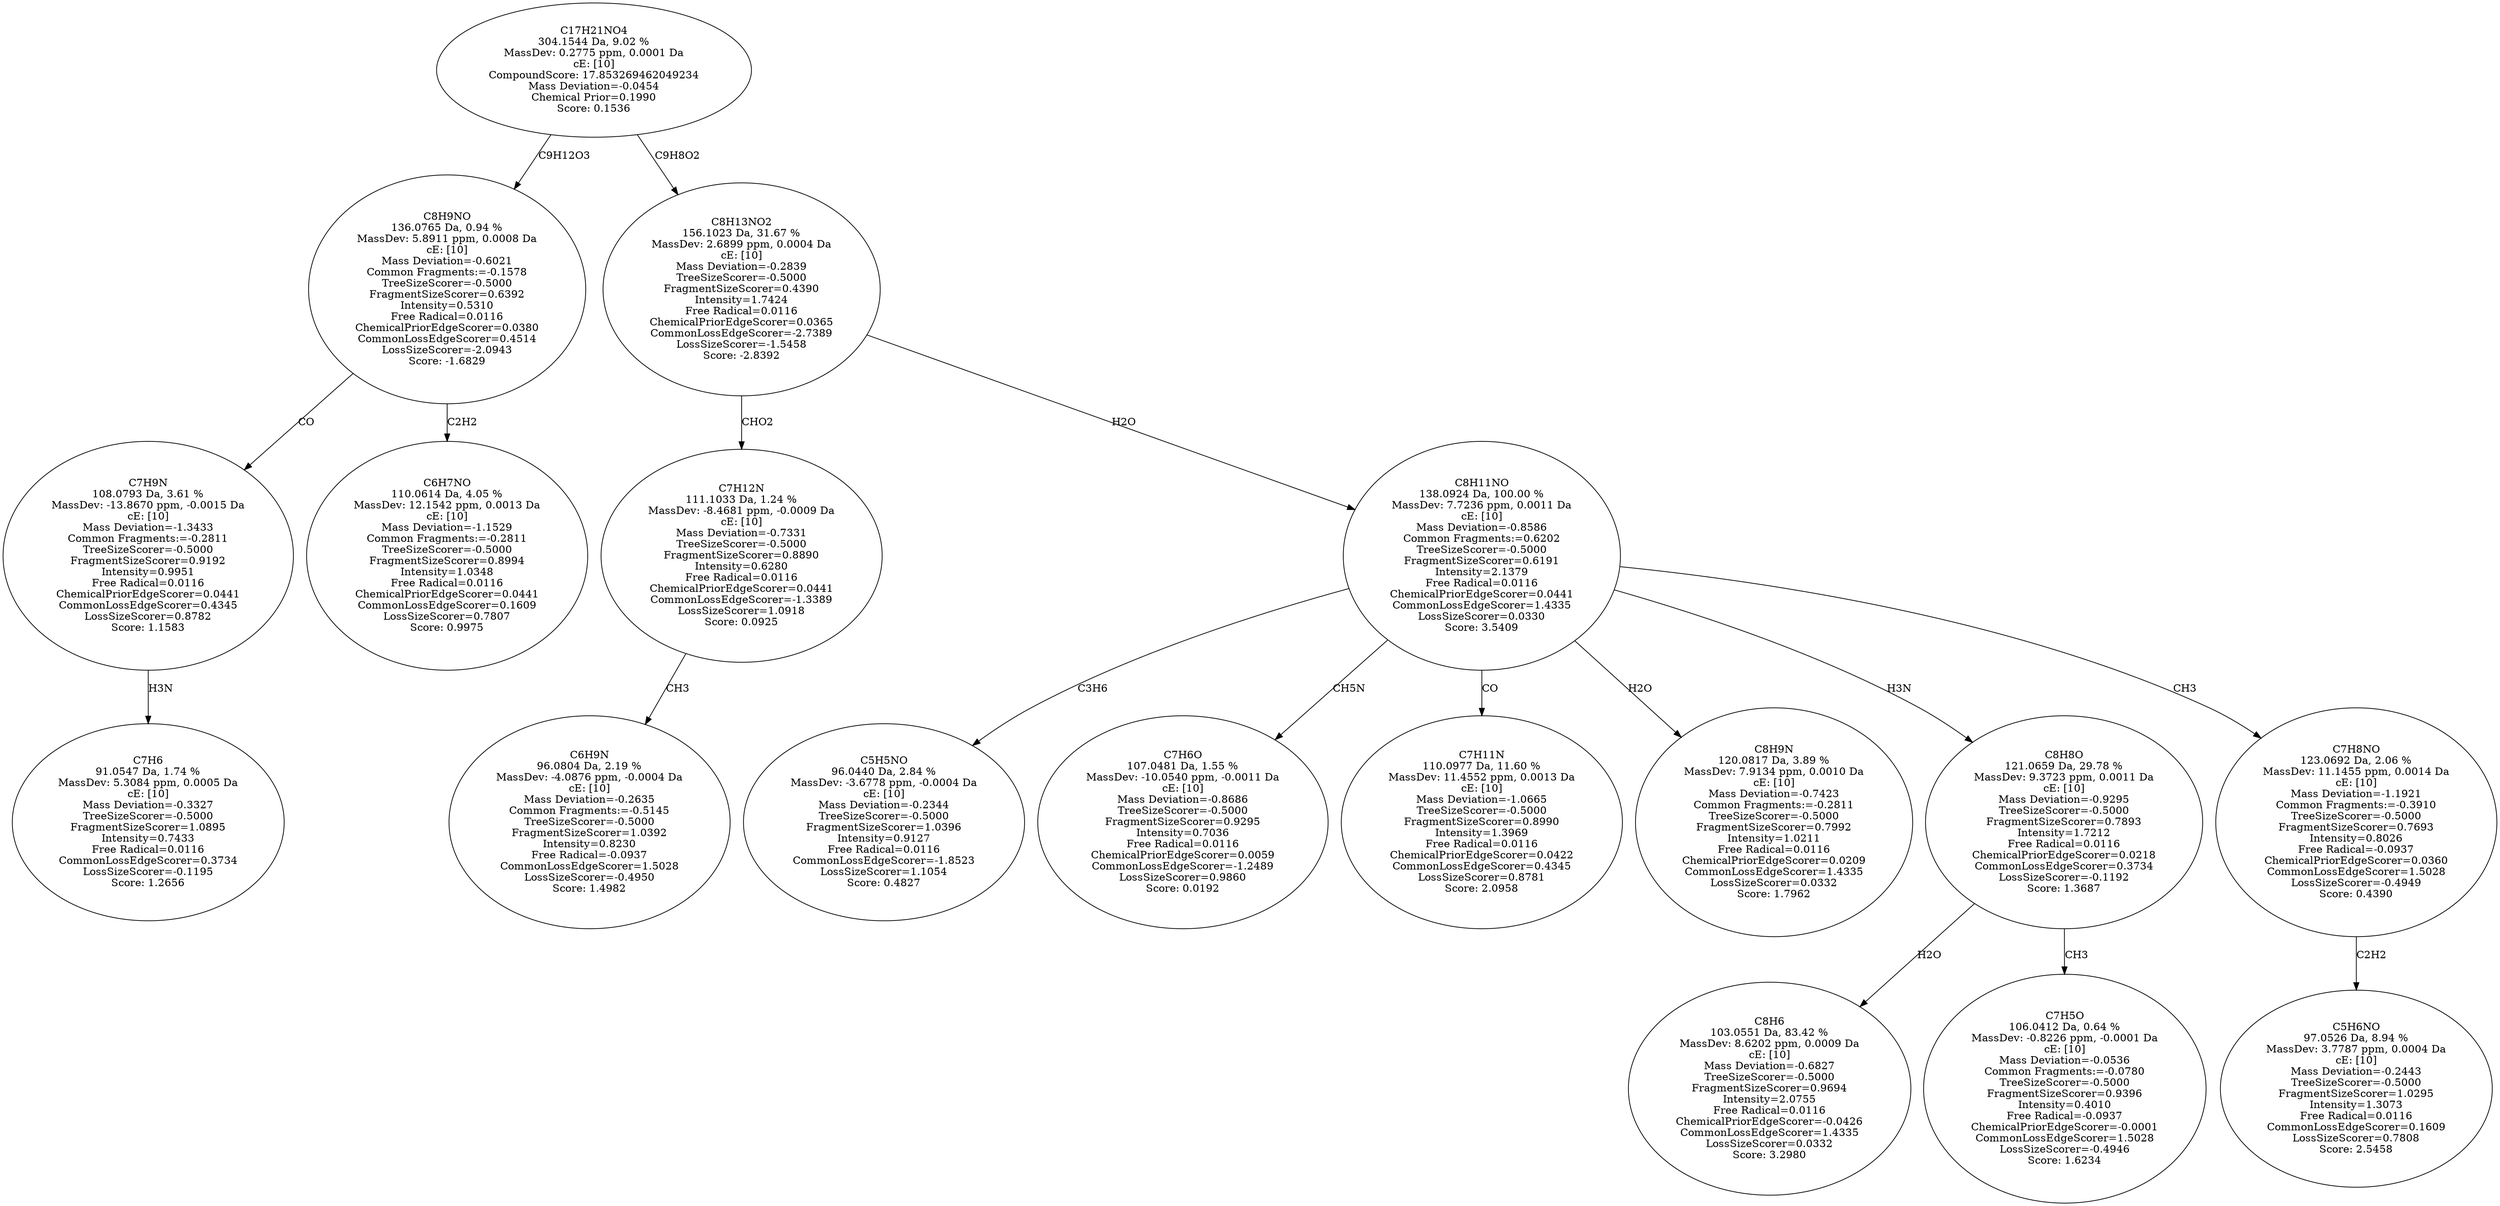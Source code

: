 strict digraph {
v1 [label="C7H6\n91.0547 Da, 1.74 %\nMassDev: 5.3084 ppm, 0.0005 Da\ncE: [10]\nMass Deviation=-0.3327\nTreeSizeScorer=-0.5000\nFragmentSizeScorer=1.0895\nIntensity=0.7433\nFree Radical=0.0116\nCommonLossEdgeScorer=0.3734\nLossSizeScorer=-0.1195\nScore: 1.2656"];
v2 [label="C7H9N\n108.0793 Da, 3.61 %\nMassDev: -13.8670 ppm, -0.0015 Da\ncE: [10]\nMass Deviation=-1.3433\nCommon Fragments:=-0.2811\nTreeSizeScorer=-0.5000\nFragmentSizeScorer=0.9192\nIntensity=0.9951\nFree Radical=0.0116\nChemicalPriorEdgeScorer=0.0441\nCommonLossEdgeScorer=0.4345\nLossSizeScorer=0.8782\nScore: 1.1583"];
v3 [label="C6H7NO\n110.0614 Da, 4.05 %\nMassDev: 12.1542 ppm, 0.0013 Da\ncE: [10]\nMass Deviation=-1.1529\nCommon Fragments:=-0.2811\nTreeSizeScorer=-0.5000\nFragmentSizeScorer=0.8994\nIntensity=1.0348\nFree Radical=0.0116\nChemicalPriorEdgeScorer=0.0441\nCommonLossEdgeScorer=0.1609\nLossSizeScorer=0.7807\nScore: 0.9975"];
v4 [label="C8H9NO\n136.0765 Da, 0.94 %\nMassDev: 5.8911 ppm, 0.0008 Da\ncE: [10]\nMass Deviation=-0.6021\nCommon Fragments:=-0.1578\nTreeSizeScorer=-0.5000\nFragmentSizeScorer=0.6392\nIntensity=0.5310\nFree Radical=0.0116\nChemicalPriorEdgeScorer=0.0380\nCommonLossEdgeScorer=0.4514\nLossSizeScorer=-2.0943\nScore: -1.6829"];
v5 [label="C6H9N\n96.0804 Da, 2.19 %\nMassDev: -4.0876 ppm, -0.0004 Da\ncE: [10]\nMass Deviation=-0.2635\nCommon Fragments:=-0.5145\nTreeSizeScorer=-0.5000\nFragmentSizeScorer=1.0392\nIntensity=0.8230\nFree Radical=-0.0937\nCommonLossEdgeScorer=1.5028\nLossSizeScorer=-0.4950\nScore: 1.4982"];
v6 [label="C7H12N\n111.1033 Da, 1.24 %\nMassDev: -8.4681 ppm, -0.0009 Da\ncE: [10]\nMass Deviation=-0.7331\nTreeSizeScorer=-0.5000\nFragmentSizeScorer=0.8890\nIntensity=0.6280\nFree Radical=0.0116\nChemicalPriorEdgeScorer=0.0441\nCommonLossEdgeScorer=-1.3389\nLossSizeScorer=1.0918\nScore: 0.0925"];
v7 [label="C5H5NO\n96.0440 Da, 2.84 %\nMassDev: -3.6778 ppm, -0.0004 Da\ncE: [10]\nMass Deviation=-0.2344\nTreeSizeScorer=-0.5000\nFragmentSizeScorer=1.0396\nIntensity=0.9127\nFree Radical=0.0116\nCommonLossEdgeScorer=-1.8523\nLossSizeScorer=1.1054\nScore: 0.4827"];
v8 [label="C7H6O\n107.0481 Da, 1.55 %\nMassDev: -10.0540 ppm, -0.0011 Da\ncE: [10]\nMass Deviation=-0.8686\nTreeSizeScorer=-0.5000\nFragmentSizeScorer=0.9295\nIntensity=0.7036\nFree Radical=0.0116\nChemicalPriorEdgeScorer=0.0059\nCommonLossEdgeScorer=-1.2489\nLossSizeScorer=0.9860\nScore: 0.0192"];
v9 [label="C7H11N\n110.0977 Da, 11.60 %\nMassDev: 11.4552 ppm, 0.0013 Da\ncE: [10]\nMass Deviation=-1.0665\nTreeSizeScorer=-0.5000\nFragmentSizeScorer=0.8990\nIntensity=1.3969\nFree Radical=0.0116\nChemicalPriorEdgeScorer=0.0422\nCommonLossEdgeScorer=0.4345\nLossSizeScorer=0.8781\nScore: 2.0958"];
v10 [label="C8H9N\n120.0817 Da, 3.89 %\nMassDev: 7.9134 ppm, 0.0010 Da\ncE: [10]\nMass Deviation=-0.7423\nCommon Fragments:=-0.2811\nTreeSizeScorer=-0.5000\nFragmentSizeScorer=0.7992\nIntensity=1.0211\nFree Radical=0.0116\nChemicalPriorEdgeScorer=0.0209\nCommonLossEdgeScorer=1.4335\nLossSizeScorer=0.0332\nScore: 1.7962"];
v11 [label="C8H6\n103.0551 Da, 83.42 %\nMassDev: 8.6202 ppm, 0.0009 Da\ncE: [10]\nMass Deviation=-0.6827\nTreeSizeScorer=-0.5000\nFragmentSizeScorer=0.9694\nIntensity=2.0755\nFree Radical=0.0116\nChemicalPriorEdgeScorer=-0.0426\nCommonLossEdgeScorer=1.4335\nLossSizeScorer=0.0332\nScore: 3.2980"];
v12 [label="C7H5O\n106.0412 Da, 0.64 %\nMassDev: -0.8226 ppm, -0.0001 Da\ncE: [10]\nMass Deviation=-0.0536\nCommon Fragments:=-0.0780\nTreeSizeScorer=-0.5000\nFragmentSizeScorer=0.9396\nIntensity=0.4010\nFree Radical=-0.0937\nChemicalPriorEdgeScorer=-0.0001\nCommonLossEdgeScorer=1.5028\nLossSizeScorer=-0.4946\nScore: 1.6234"];
v13 [label="C8H8O\n121.0659 Da, 29.78 %\nMassDev: 9.3723 ppm, 0.0011 Da\ncE: [10]\nMass Deviation=-0.9295\nTreeSizeScorer=-0.5000\nFragmentSizeScorer=0.7893\nIntensity=1.7212\nFree Radical=0.0116\nChemicalPriorEdgeScorer=0.0218\nCommonLossEdgeScorer=0.3734\nLossSizeScorer=-0.1192\nScore: 1.3687"];
v14 [label="C5H6NO\n97.0526 Da, 8.94 %\nMassDev: 3.7787 ppm, 0.0004 Da\ncE: [10]\nMass Deviation=-0.2443\nTreeSizeScorer=-0.5000\nFragmentSizeScorer=1.0295\nIntensity=1.3073\nFree Radical=0.0116\nCommonLossEdgeScorer=0.1609\nLossSizeScorer=0.7808\nScore: 2.5458"];
v15 [label="C7H8NO\n123.0692 Da, 2.06 %\nMassDev: 11.1455 ppm, 0.0014 Da\ncE: [10]\nMass Deviation=-1.1921\nCommon Fragments:=-0.3910\nTreeSizeScorer=-0.5000\nFragmentSizeScorer=0.7693\nIntensity=0.8026\nFree Radical=-0.0937\nChemicalPriorEdgeScorer=0.0360\nCommonLossEdgeScorer=1.5028\nLossSizeScorer=-0.4949\nScore: 0.4390"];
v16 [label="C8H11NO\n138.0924 Da, 100.00 %\nMassDev: 7.7236 ppm, 0.0011 Da\ncE: [10]\nMass Deviation=-0.8586\nCommon Fragments:=0.6202\nTreeSizeScorer=-0.5000\nFragmentSizeScorer=0.6191\nIntensity=2.1379\nFree Radical=0.0116\nChemicalPriorEdgeScorer=0.0441\nCommonLossEdgeScorer=1.4335\nLossSizeScorer=0.0330\nScore: 3.5409"];
v17 [label="C8H13NO2\n156.1023 Da, 31.67 %\nMassDev: 2.6899 ppm, 0.0004 Da\ncE: [10]\nMass Deviation=-0.2839\nTreeSizeScorer=-0.5000\nFragmentSizeScorer=0.4390\nIntensity=1.7424\nFree Radical=0.0116\nChemicalPriorEdgeScorer=0.0365\nCommonLossEdgeScorer=-2.7389\nLossSizeScorer=-1.5458\nScore: -2.8392"];
v18 [label="C17H21NO4\n304.1544 Da, 9.02 %\nMassDev: 0.2775 ppm, 0.0001 Da\ncE: [10]\nCompoundScore: 17.853269462049234\nMass Deviation=-0.0454\nChemical Prior=0.1990\nScore: 0.1536"];
v2 -> v1 [label="H3N"];
v4 -> v2 [label="CO"];
v4 -> v3 [label="C2H2"];
v18 -> v4 [label="C9H12O3"];
v6 -> v5 [label="CH3"];
v17 -> v6 [label="CHO2"];
v16 -> v7 [label="C3H6"];
v16 -> v8 [label="CH5N"];
v16 -> v9 [label="CO"];
v16 -> v10 [label="H2O"];
v13 -> v11 [label="H2O"];
v13 -> v12 [label="CH3"];
v16 -> v13 [label="H3N"];
v15 -> v14 [label="C2H2"];
v16 -> v15 [label="CH3"];
v17 -> v16 [label="H2O"];
v18 -> v17 [label="C9H8O2"];
}